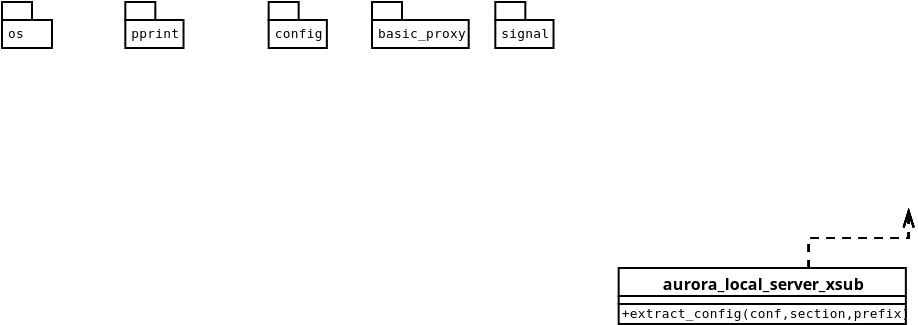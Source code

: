 <?xml version="1.0"?>
<dia:diagram xmlns:dia="http://www.lysator.liu.se/~alla/dia/">
  <dia:layer name="Background" visible="true">
    <dia:object type="UML - Class" version="0" id="O0">
      <dia:attribute name="obj_pos">
        <dia:point val="18.500,-2.100"/>
      </dia:attribute>
      <dia:attribute name="obj_bb">
        <dia:rectangle val="18.500,-2.100;33.500,0.700"/>
      </dia:attribute>
      <dia:attribute name="elem_corner">
        <dia:point val="18.500,-2.100"/>
      </dia:attribute>
      <dia:attribute name="elem_width">
        <dia:real val="15.000"/>
      </dia:attribute>
      <dia:attribute name="elem_height">
        <dia:real val="2.800"/>
      </dia:attribute>
      <dia:attribute name="name">
        <dia:string>#aurora_local_server_xsub#</dia:string>
      </dia:attribute>
      <dia:attribute name="stereotype">
              <dia:string/>
            </dia:attribute>
      <dia:attribute name="abstract">
        <dia:boolean val="false"/>
      </dia:attribute>
      <dia:attribute name="suppress_attributes">
        <dia:boolean val="false"/>
      </dia:attribute>
      <dia:attribute name="suppress_operations">
        <dia:boolean val="false"/>
      </dia:attribute>
      <dia:attribute name="visible_attributes">
        <dia:boolean val="true"/>
      </dia:attribute>
      <dia:attribute name="visible_operations">
        <dia:boolean val="true"/>
      </dia:attribute>
      <dia:attribute name="foreground_color">
        <dia:color val="#000000"/>
      </dia:attribute>
      <dia:attribute name="background_color">
        <dia:color val="#ffffff"/>
      </dia:attribute>

            <dia:attribute name = "attributes"/>
                  <dia:attribute name="operations">
                <dia:composite type="umloperation">
          <dia:attribute name="name">
            <dia:string>#extract_config#</dia:string>
          </dia:attribute>
          <dia:attribute name="type">
	  	     <dia:string/>
	            </dia:attribute>
          <dia:attribute name="visibility">
            <dia:enum val="0"/>
          </dia:attribute>
          <dia:attribute name="abstract">
            <dia:boolean val="false"/>
          </dia:attribute>
          <dia:attribute name="class_scope">
            <dia:boolean val="false"/>
          </dia:attribute>
	            <dia:attribute name="parameters">
                        <dia:composite type="umlparameter">
              <dia:attribute name="name">
                <dia:string>#conf#</dia:string>
              </dia:attribute>
              <dia:attribute name="type">
                <dia:string>##</dia:string>
              </dia:attribute>
              <dia:attribute name="value">
                              <dia:enum val="0"/>
                            </dia:attribute>
              <dia:attribute name="kind">
                              <dia:enum val="0"/>
                            </dia:attribute>
            </dia:composite>
                        <dia:composite type="umlparameter">
              <dia:attribute name="name">
                <dia:string>#section#</dia:string>
              </dia:attribute>
              <dia:attribute name="type">
                <dia:string>##</dia:string>
              </dia:attribute>
              <dia:attribute name="value">
                              <dia:enum val="0"/>
                            </dia:attribute>
              <dia:attribute name="kind">
                              <dia:enum val="0"/>
                            </dia:attribute>
            </dia:composite>
                        <dia:composite type="umlparameter">
              <dia:attribute name="name">
                <dia:string>#prefix#</dia:string>
              </dia:attribute>
              <dia:attribute name="type">
                <dia:string>##</dia:string>
              </dia:attribute>
              <dia:attribute name="value">
                              <dia:enum val="0"/>
                            </dia:attribute>
              <dia:attribute name="kind">
                              <dia:enum val="0"/>
                            </dia:attribute>
            </dia:composite>
                      </dia:attribute>
	          </dia:composite>
              </dia:attribute>
            <dia:attribute name="template">
        <dia:boolean val="false"/>
      </dia:attribute>
      <dia:attribute name="templates"/>
    </dia:object>
 <dia:object type="UML - SmallPackage" version="0" id="O5">
   <dia:attribute name="obj_pos">
       <dia:point val="1.000,-14.500"/>
   </dia:attribute>
   <dia:attribute name="obj_bb">
       <dia:rectangle val="1.000,-14.500;2.000,-13.500"/>
   </dia:attribute>
   <dia:attribute name="elem_corner">
      <dia:point val="1.000,-14.500"/>
   </dia:attribute>
   <dia:attribute name="elem_width">
      <dia:real val="component.Width"/>
   </dia:attribute>
   <dia:attribute name="elem_height">
      <dia:real val="component.Height"/>
   </dia:attribute>
   <dia:attribute name="text">
     <dia:composite type="text">
       <dia:attribute name="string">
         <dia:string>#config#</dia:string>
       </dia:attribute>
       <dia:attribute name="font">
         <dia:font name="Courier"/>
       </dia:attribute>
       <dia:attribute name="height">
          <dia:real val="0.8"/>
       </dia:attribute>
       <dia:attribute name="pos">
          <dia:point val="1.285,-13.605"/>
       </dia:attribute>
       <dia:attribute name="color">
          <dia:color val="#000000"/>
       </dia:attribute>
       <dia:attribute name="alignment">
          <dia:enum val="0"/>
       </dia:attribute>
     </dia:composite>
   </dia:attribute>
 </dia:object>
 <dia:object type="UML - SmallPackage" version="0" id="O7">
   <dia:attribute name="obj_pos">
       <dia:point val="12.333,-14.500"/>
   </dia:attribute>
   <dia:attribute name="obj_bb">
       <dia:rectangle val="12.333,-14.500;13.333,-13.500"/>
   </dia:attribute>
   <dia:attribute name="elem_corner">
      <dia:point val="12.333,-14.500"/>
   </dia:attribute>
   <dia:attribute name="elem_width">
      <dia:real val="component.Width"/>
   </dia:attribute>
   <dia:attribute name="elem_height">
      <dia:real val="component.Height"/>
   </dia:attribute>
   <dia:attribute name="text">
     <dia:composite type="text">
       <dia:attribute name="string">
         <dia:string>#signal#</dia:string>
       </dia:attribute>
       <dia:attribute name="font">
         <dia:font name="Courier"/>
       </dia:attribute>
       <dia:attribute name="height">
          <dia:real val="0.8"/>
       </dia:attribute>
       <dia:attribute name="pos">
          <dia:point val="12.618,-13.605"/>
       </dia:attribute>
       <dia:attribute name="color">
          <dia:color val="#000000"/>
       </dia:attribute>
       <dia:attribute name="alignment">
          <dia:enum val="0"/>
       </dia:attribute>
     </dia:composite>
   </dia:attribute>
 </dia:object>
 <dia:object type="UML - SmallPackage" version="0" id="O3">
   <dia:attribute name="obj_pos">
       <dia:point val="-12.333,-14.500"/>
   </dia:attribute>
   <dia:attribute name="obj_bb">
       <dia:rectangle val="-12.333,-14.500;-11.333,-13.500"/>
   </dia:attribute>
   <dia:attribute name="elem_corner">
      <dia:point val="-12.333,-14.500"/>
   </dia:attribute>
   <dia:attribute name="elem_width">
      <dia:real val="component.Width"/>
   </dia:attribute>
   <dia:attribute name="elem_height">
      <dia:real val="component.Height"/>
   </dia:attribute>
   <dia:attribute name="text">
     <dia:composite type="text">
       <dia:attribute name="string">
         <dia:string>#os#</dia:string>
       </dia:attribute>
       <dia:attribute name="font">
         <dia:font name="Courier"/>
       </dia:attribute>
       <dia:attribute name="height">
          <dia:real val="0.8"/>
       </dia:attribute>
       <dia:attribute name="pos">
          <dia:point val="-12.048,-13.605"/>
       </dia:attribute>
       <dia:attribute name="color">
          <dia:color val="#000000"/>
       </dia:attribute>
       <dia:attribute name="alignment">
          <dia:enum val="0"/>
       </dia:attribute>
     </dia:composite>
   </dia:attribute>
 </dia:object>
 <dia:object type="UML - SmallPackage" version="0" id="O1">
   <dia:attribute name="obj_pos">
       <dia:point val="6.167,-14.500"/>
   </dia:attribute>
   <dia:attribute name="obj_bb">
       <dia:rectangle val="6.167,-14.500;7.167,-13.500"/>
   </dia:attribute>
   <dia:attribute name="elem_corner">
      <dia:point val="6.167,-14.500"/>
   </dia:attribute>
   <dia:attribute name="elem_width">
      <dia:real val="component.Width"/>
   </dia:attribute>
   <dia:attribute name="elem_height">
      <dia:real val="component.Height"/>
   </dia:attribute>
   <dia:attribute name="text">
     <dia:composite type="text">
       <dia:attribute name="string">
         <dia:string>#basic_proxy#</dia:string>
       </dia:attribute>
       <dia:attribute name="font">
         <dia:font name="Courier"/>
       </dia:attribute>
       <dia:attribute name="height">
          <dia:real val="0.8"/>
       </dia:attribute>
       <dia:attribute name="pos">
          <dia:point val="6.452,-13.605"/>
       </dia:attribute>
       <dia:attribute name="color">
          <dia:color val="#000000"/>
       </dia:attribute>
       <dia:attribute name="alignment">
          <dia:enum val="0"/>
       </dia:attribute>
     </dia:composite>
   </dia:attribute>
 </dia:object>
 <dia:object type="UML - SmallPackage" version="0" id="O9">
   <dia:attribute name="obj_pos">
       <dia:point val="-6.167,-14.500"/>
   </dia:attribute>
   <dia:attribute name="obj_bb">
       <dia:rectangle val="-6.167,-14.500;-5.167,-13.500"/>
   </dia:attribute>
   <dia:attribute name="elem_corner">
      <dia:point val="-6.167,-14.500"/>
   </dia:attribute>
   <dia:attribute name="elem_width">
      <dia:real val="component.Width"/>
   </dia:attribute>
   <dia:attribute name="elem_height">
      <dia:real val="component.Height"/>
   </dia:attribute>
   <dia:attribute name="text">
     <dia:composite type="text">
       <dia:attribute name="string">
         <dia:string>#pprint#</dia:string>
       </dia:attribute>
       <dia:attribute name="font">
         <dia:font name="Courier"/>
       </dia:attribute>
       <dia:attribute name="height">
          <dia:real val="0.8"/>
       </dia:attribute>
       <dia:attribute name="pos">
          <dia:point val="-5.882,-13.605"/>
       </dia:attribute>
       <dia:attribute name="color">
          <dia:color val="#000000"/>
       </dia:attribute>
       <dia:attribute name="alignment">
          <dia:enum val="0"/>
       </dia:attribute>
     </dia:composite>
   </dia:attribute>
 </dia:object>
 <dia:object type="UML - Dependency" version="0" id="O4">
   <dia:attribute name="obj_pos">
     <dia:point val="33,-5.1"/>
   </dia:attribute>
   <dia:attribute name="obj_bb">
     <dia:rectangle val="33,-5.1;28,-2.100"/>
   </dia:attribute>
   <dia:attribute name="orth_points">
     <dia:point val="28,-2.100"/>
     <dia:point val="28,-3.6"/>
     <dia:point val="33,-3.6"/>
     <dia:point val="33,-5.1"/>
   </dia:attribute>
   <dia:attribute name="orth_orient">
     <dia:enum val="1"/>
     <dia:enum val="0"/>
     <dia:enum val="1"/>
   </dia:attribute>
   <dia:attribute name="draw_arrow">
     <dia:boolean val="true"/>
   </dia:attribute>
   <dia:attribute name="name">
     <dia:string/>
   </dia:attribute>
   <dia:attribute name="stereotype">
     <dia:string/>
   </dia:attribute>
   <dia:connections>
     <dia:connection handle="1" to="O3" connection="6"/>
     <dia:connection handle="0" to="O0" connection="1"/>
   </dia:connections>
 </dia:object>
 <dia:object type="UML - Dependency" version="0" id="O10">
   <dia:attribute name="obj_pos">
     <dia:point val="33,-5.1"/>
   </dia:attribute>
   <dia:attribute name="obj_bb">
     <dia:rectangle val="33,-5.1;28,-2.100"/>
   </dia:attribute>
   <dia:attribute name="orth_points">
     <dia:point val="28,-2.100"/>
     <dia:point val="28,-3.6"/>
     <dia:point val="33,-3.6"/>
     <dia:point val="33,-5.1"/>
   </dia:attribute>
   <dia:attribute name="orth_orient">
     <dia:enum val="1"/>
     <dia:enum val="0"/>
     <dia:enum val="1"/>
   </dia:attribute>
   <dia:attribute name="draw_arrow">
     <dia:boolean val="true"/>
   </dia:attribute>
   <dia:attribute name="name">
     <dia:string/>
   </dia:attribute>
   <dia:attribute name="stereotype">
     <dia:string/>
   </dia:attribute>
   <dia:connections>
     <dia:connection handle="1" to="O9" connection="6"/>
     <dia:connection handle="0" to="O0" connection="1"/>
   </dia:connections>
 </dia:object>
 <dia:object type="UML - Dependency" version="0" id="O8">
   <dia:attribute name="obj_pos">
     <dia:point val="33,-5.1"/>
   </dia:attribute>
   <dia:attribute name="obj_bb">
     <dia:rectangle val="33,-5.1;28,-2.100"/>
   </dia:attribute>
   <dia:attribute name="orth_points">
     <dia:point val="28,-2.100"/>
     <dia:point val="28,-3.6"/>
     <dia:point val="33,-3.6"/>
     <dia:point val="33,-5.1"/>
   </dia:attribute>
   <dia:attribute name="orth_orient">
     <dia:enum val="1"/>
     <dia:enum val="0"/>
     <dia:enum val="1"/>
   </dia:attribute>
   <dia:attribute name="draw_arrow">
     <dia:boolean val="true"/>
   </dia:attribute>
   <dia:attribute name="name">
     <dia:string/>
   </dia:attribute>
   <dia:attribute name="stereotype">
     <dia:string/>
   </dia:attribute>
   <dia:connections>
     <dia:connection handle="1" to="O7" connection="6"/>
     <dia:connection handle="0" to="O0" connection="1"/>
   </dia:connections>
 </dia:object>
 <dia:object type="UML - Dependency" version="0" id="O2">
   <dia:attribute name="obj_pos">
     <dia:point val="33,-5.1"/>
   </dia:attribute>
   <dia:attribute name="obj_bb">
     <dia:rectangle val="33,-5.1;28,-2.100"/>
   </dia:attribute>
   <dia:attribute name="orth_points">
     <dia:point val="28,-2.100"/>
     <dia:point val="28,-3.6"/>
     <dia:point val="33,-3.6"/>
     <dia:point val="33,-5.1"/>
   </dia:attribute>
   <dia:attribute name="orth_orient">
     <dia:enum val="1"/>
     <dia:enum val="0"/>
     <dia:enum val="1"/>
   </dia:attribute>
   <dia:attribute name="draw_arrow">
     <dia:boolean val="true"/>
   </dia:attribute>
   <dia:attribute name="name">
     <dia:string/>
   </dia:attribute>
   <dia:attribute name="stereotype">
     <dia:string/>
   </dia:attribute>
   <dia:connections>
     <dia:connection handle="1" to="O1" connection="6"/>
     <dia:connection handle="0" to="O0" connection="1"/>
   </dia:connections>
 </dia:object>
 <dia:object type="UML - Dependency" version="0" id="O6">
   <dia:attribute name="obj_pos">
     <dia:point val="33,-5.1"/>
   </dia:attribute>
   <dia:attribute name="obj_bb">
     <dia:rectangle val="33,-5.1;28,-2.100"/>
   </dia:attribute>
   <dia:attribute name="orth_points">
     <dia:point val="28,-2.100"/>
     <dia:point val="28,-3.6"/>
     <dia:point val="33,-3.6"/>
     <dia:point val="33,-5.1"/>
   </dia:attribute>
   <dia:attribute name="orth_orient">
     <dia:enum val="1"/>
     <dia:enum val="0"/>
     <dia:enum val="1"/>
   </dia:attribute>
   <dia:attribute name="draw_arrow">
     <dia:boolean val="true"/>
   </dia:attribute>
   <dia:attribute name="name">
     <dia:string/>
   </dia:attribute>
   <dia:attribute name="stereotype">
     <dia:string/>
   </dia:attribute>
   <dia:connections>
     <dia:connection handle="1" to="O5" connection="6"/>
     <dia:connection handle="0" to="O0" connection="1"/>
   </dia:connections>
 </dia:object>


 </dia:layer>
</dia:diagram>
